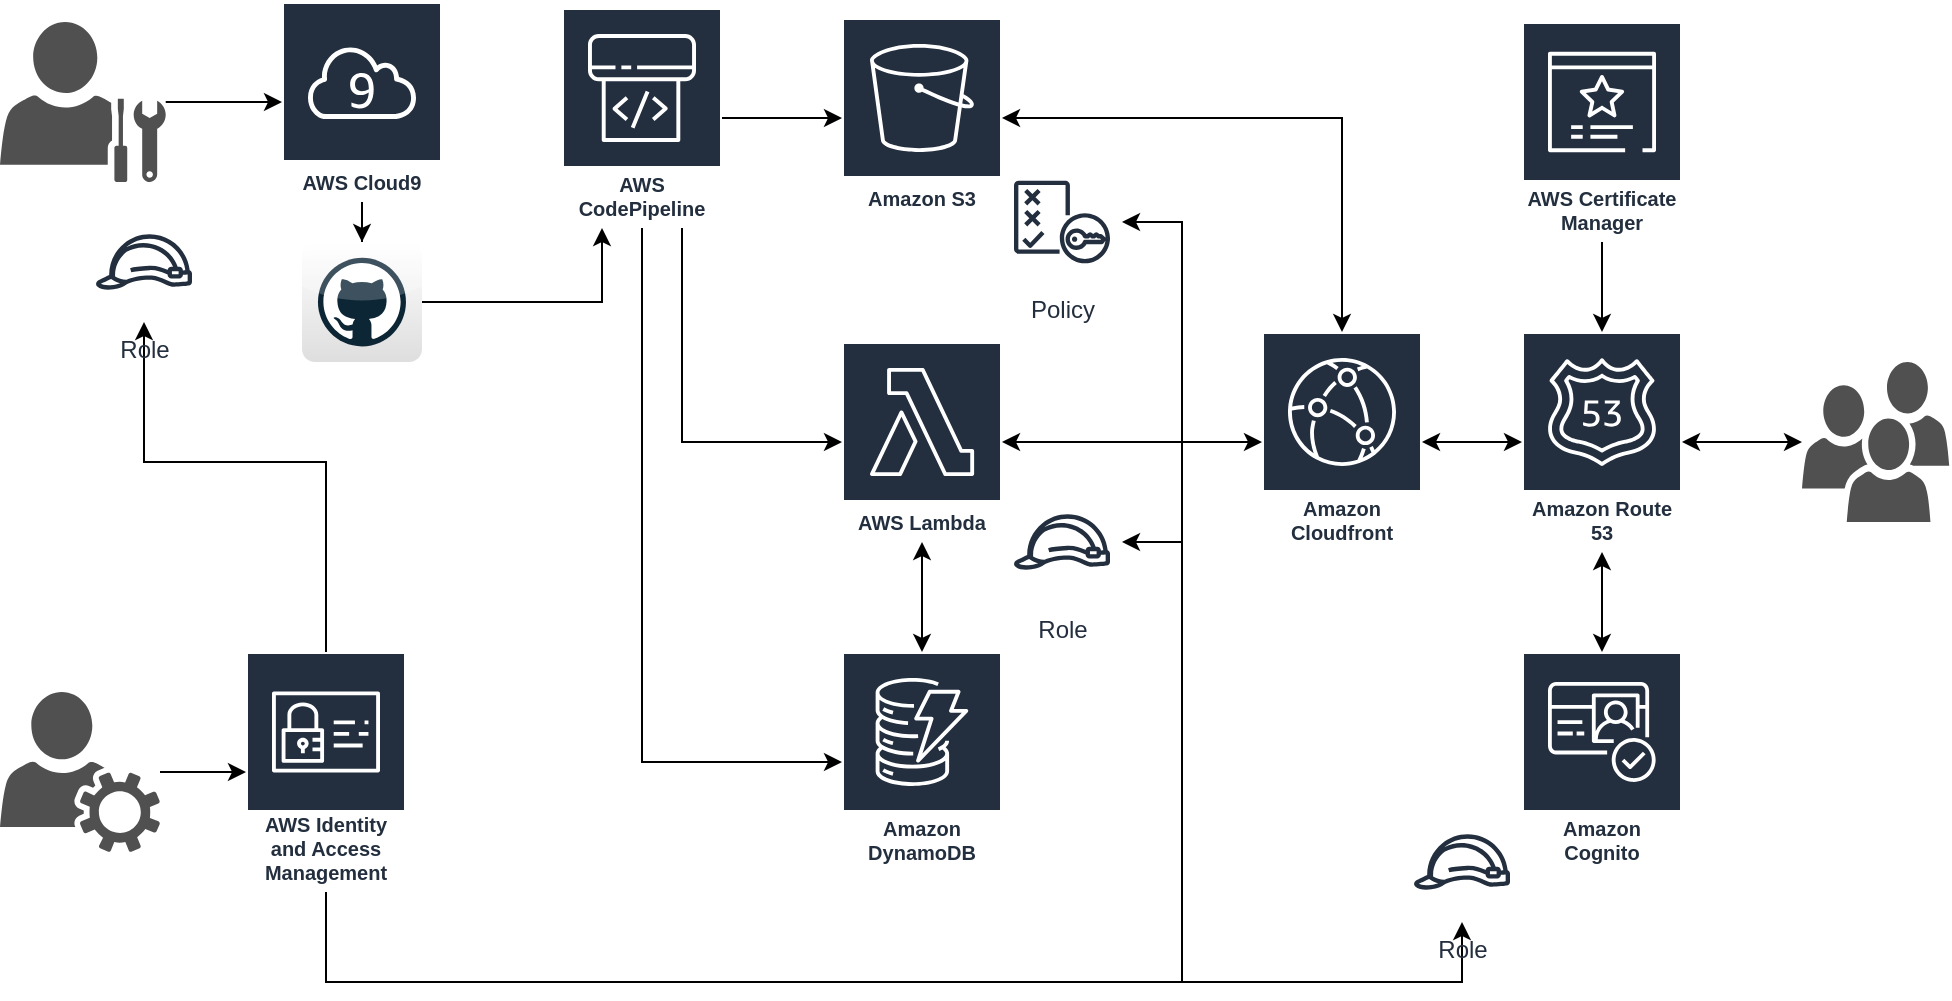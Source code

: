 <mxfile version="28.1.2">
  <diagram name="Page-1" id="yc3h4sEVYcpJaDFJtaXy">
    <mxGraphModel dx="1231" dy="662" grid="1" gridSize="10" guides="1" tooltips="1" connect="1" arrows="1" fold="1" page="1" pageScale="1" pageWidth="850" pageHeight="1100" math="0" shadow="0">
      <root>
        <mxCell id="0" />
        <mxCell id="1" parent="0" />
        <mxCell id="5ifPPL0t6__1BePgSY4V-1" value="Amazon S3" style="sketch=0;outlineConnect=0;fontColor=#232F3E;gradientColor=none;strokeColor=#ffffff;fillColor=#232F3E;dashed=0;verticalLabelPosition=middle;verticalAlign=bottom;align=center;html=1;whiteSpace=wrap;fontSize=10;fontStyle=1;spacing=3;shape=mxgraph.aws4.productIcon;prIcon=mxgraph.aws4.s3;" parent="1" vertex="1">
          <mxGeometry x="440" y="248" width="80" height="100" as="geometry" />
        </mxCell>
        <mxCell id="5ifPPL0t6__1BePgSY4V-2" value="Amazon DynamoDB" style="sketch=0;outlineConnect=0;fontColor=#232F3E;gradientColor=none;strokeColor=#ffffff;fillColor=#232F3E;dashed=0;verticalLabelPosition=middle;verticalAlign=bottom;align=center;html=1;whiteSpace=wrap;fontSize=10;fontStyle=1;spacing=3;shape=mxgraph.aws4.productIcon;prIcon=mxgraph.aws4.dynamodb;" parent="1" vertex="1">
          <mxGeometry x="440" y="565" width="80" height="110" as="geometry" />
        </mxCell>
        <mxCell id="AGn4RHnvOm9lhVKg9Ezl-14" style="edgeStyle=orthogonalEdgeStyle;rounded=0;orthogonalLoop=1;jettySize=auto;html=1;startArrow=classic;startFill=1;" edge="1" parent="1" source="5ifPPL0t6__1BePgSY4V-3" target="5ifPPL0t6__1BePgSY4V-1">
          <mxGeometry relative="1" as="geometry">
            <Array as="points">
              <mxPoint x="690" y="298" />
            </Array>
          </mxGeometry>
        </mxCell>
        <mxCell id="AGn4RHnvOm9lhVKg9Ezl-15" style="edgeStyle=orthogonalEdgeStyle;rounded=0;orthogonalLoop=1;jettySize=auto;html=1;startArrow=classic;startFill=1;" edge="1" parent="1" source="5ifPPL0t6__1BePgSY4V-3" target="5ifPPL0t6__1BePgSY4V-9">
          <mxGeometry relative="1" as="geometry" />
        </mxCell>
        <mxCell id="5ifPPL0t6__1BePgSY4V-3" value="Amazon Cloudfront" style="sketch=0;outlineConnect=0;fontColor=#232F3E;gradientColor=none;strokeColor=#ffffff;fillColor=#232F3E;dashed=0;verticalLabelPosition=middle;verticalAlign=bottom;align=center;html=1;whiteSpace=wrap;fontSize=10;fontStyle=1;spacing=3;shape=mxgraph.aws4.productIcon;prIcon=mxgraph.aws4.cloudfront;" parent="1" vertex="1">
          <mxGeometry x="650" y="405" width="80" height="110" as="geometry" />
        </mxCell>
        <mxCell id="5ifPPL0t6__1BePgSY4V-25" style="edgeStyle=orthogonalEdgeStyle;rounded=0;orthogonalLoop=1;jettySize=auto;html=1;startArrow=classic;startFill=1;" parent="1" source="5ifPPL0t6__1BePgSY4V-4" target="5ifPPL0t6__1BePgSY4V-8" edge="1">
          <mxGeometry relative="1" as="geometry" />
        </mxCell>
        <mxCell id="AGn4RHnvOm9lhVKg9Ezl-13" style="edgeStyle=orthogonalEdgeStyle;rounded=0;orthogonalLoop=1;jettySize=auto;html=1;startArrow=classic;startFill=1;" edge="1" parent="1" source="5ifPPL0t6__1BePgSY4V-4" target="5ifPPL0t6__1BePgSY4V-3">
          <mxGeometry relative="1" as="geometry" />
        </mxCell>
        <mxCell id="5ifPPL0t6__1BePgSY4V-4" value="Amazon Route 53" style="sketch=0;outlineConnect=0;fontColor=#232F3E;gradientColor=none;strokeColor=#ffffff;fillColor=#232F3E;dashed=0;verticalLabelPosition=middle;verticalAlign=bottom;align=center;html=1;whiteSpace=wrap;fontSize=10;fontStyle=1;spacing=3;shape=mxgraph.aws4.productIcon;prIcon=mxgraph.aws4.route_53;" parent="1" vertex="1">
          <mxGeometry x="780" y="405" width="80" height="110" as="geometry" />
        </mxCell>
        <mxCell id="5ifPPL0t6__1BePgSY4V-41" style="edgeStyle=orthogonalEdgeStyle;rounded=0;orthogonalLoop=1;jettySize=auto;html=1;" parent="1" source="5ifPPL0t6__1BePgSY4V-6" target="5ifPPL0t6__1BePgSY4V-34" edge="1">
          <mxGeometry relative="1" as="geometry">
            <Array as="points">
              <mxPoint x="182" y="470" />
              <mxPoint x="91" y="470" />
            </Array>
          </mxGeometry>
        </mxCell>
        <mxCell id="5ifPPL0t6__1BePgSY4V-44" style="edgeStyle=orthogonalEdgeStyle;rounded=0;orthogonalLoop=1;jettySize=auto;html=1;" parent="1" target="5ifPPL0t6__1BePgSY4V-33" edge="1">
          <mxGeometry relative="1" as="geometry">
            <Array as="points">
              <mxPoint x="182" y="730" />
              <mxPoint x="750" y="730" />
            </Array>
            <mxPoint x="182" y="720" as="sourcePoint" />
            <mxPoint x="920" y="735" as="targetPoint" />
          </mxGeometry>
        </mxCell>
        <mxCell id="5ifPPL0t6__1BePgSY4V-49" style="edgeStyle=orthogonalEdgeStyle;rounded=0;orthogonalLoop=1;jettySize=auto;html=1;" parent="1" source="5ifPPL0t6__1BePgSY4V-6" target="5ifPPL0t6__1BePgSY4V-48" edge="1">
          <mxGeometry relative="1" as="geometry">
            <Array as="points">
              <mxPoint x="182" y="730" />
              <mxPoint x="610" y="730" />
              <mxPoint x="610" y="510" />
            </Array>
          </mxGeometry>
        </mxCell>
        <mxCell id="AGn4RHnvOm9lhVKg9Ezl-11" style="edgeStyle=orthogonalEdgeStyle;rounded=0;orthogonalLoop=1;jettySize=auto;html=1;" edge="1" parent="1" source="5ifPPL0t6__1BePgSY4V-6" target="5ifPPL0t6__1BePgSY4V-45">
          <mxGeometry relative="1" as="geometry">
            <Array as="points">
              <mxPoint x="182" y="730" />
              <mxPoint x="610" y="730" />
              <mxPoint x="610" y="350" />
            </Array>
          </mxGeometry>
        </mxCell>
        <mxCell id="5ifPPL0t6__1BePgSY4V-6" value="AWS Identity and Access Management" style="sketch=0;outlineConnect=0;fontColor=#232F3E;gradientColor=none;strokeColor=#ffffff;fillColor=#232F3E;dashed=0;verticalLabelPosition=middle;verticalAlign=bottom;align=center;html=1;whiteSpace=wrap;fontSize=10;fontStyle=1;spacing=3;shape=mxgraph.aws4.productIcon;prIcon=mxgraph.aws4.identity_and_access_management;" parent="1" vertex="1">
          <mxGeometry x="142" y="565" width="80" height="120" as="geometry" />
        </mxCell>
        <mxCell id="AGn4RHnvOm9lhVKg9Ezl-12" style="edgeStyle=orthogonalEdgeStyle;rounded=0;orthogonalLoop=1;jettySize=auto;html=1;" edge="1" parent="1" source="5ifPPL0t6__1BePgSY4V-7" target="5ifPPL0t6__1BePgSY4V-4">
          <mxGeometry relative="1" as="geometry" />
        </mxCell>
        <mxCell id="5ifPPL0t6__1BePgSY4V-7" value="AWS Certificate Manager" style="sketch=0;outlineConnect=0;fontColor=#232F3E;gradientColor=none;strokeColor=#ffffff;fillColor=#232F3E;dashed=0;verticalLabelPosition=middle;verticalAlign=bottom;align=center;html=1;whiteSpace=wrap;fontSize=10;fontStyle=1;spacing=3;shape=mxgraph.aws4.productIcon;prIcon=mxgraph.aws4.certificate_manager_3;" parent="1" vertex="1">
          <mxGeometry x="780" y="250" width="80" height="110" as="geometry" />
        </mxCell>
        <mxCell id="5ifPPL0t6__1BePgSY4V-8" value="Amazon Cognito" style="sketch=0;outlineConnect=0;fontColor=#232F3E;gradientColor=none;strokeColor=#ffffff;fillColor=#232F3E;dashed=0;verticalLabelPosition=middle;verticalAlign=bottom;align=center;html=1;whiteSpace=wrap;fontSize=10;fontStyle=1;spacing=3;shape=mxgraph.aws4.productIcon;prIcon=mxgraph.aws4.cognito;" parent="1" vertex="1">
          <mxGeometry x="780" y="565" width="80" height="110" as="geometry" />
        </mxCell>
        <mxCell id="AGn4RHnvOm9lhVKg9Ezl-17" style="edgeStyle=orthogonalEdgeStyle;rounded=0;orthogonalLoop=1;jettySize=auto;html=1;startArrow=classic;startFill=1;" edge="1" parent="1" source="5ifPPL0t6__1BePgSY4V-9" target="5ifPPL0t6__1BePgSY4V-2">
          <mxGeometry relative="1" as="geometry" />
        </mxCell>
        <mxCell id="5ifPPL0t6__1BePgSY4V-9" value="AWS Lambda" style="sketch=0;outlineConnect=0;fontColor=#232F3E;gradientColor=none;strokeColor=#ffffff;fillColor=#232F3E;dashed=0;verticalLabelPosition=middle;verticalAlign=bottom;align=center;html=1;whiteSpace=wrap;fontSize=10;fontStyle=1;spacing=3;shape=mxgraph.aws4.productIcon;prIcon=mxgraph.aws4.lambda;" parent="1" vertex="1">
          <mxGeometry x="440" y="410" width="80" height="100" as="geometry" />
        </mxCell>
        <mxCell id="AGn4RHnvOm9lhVKg9Ezl-6" style="edgeStyle=orthogonalEdgeStyle;rounded=0;orthogonalLoop=1;jettySize=auto;html=1;" edge="1" parent="1" source="5ifPPL0t6__1BePgSY4V-10" target="5ifPPL0t6__1BePgSY4V-36">
          <mxGeometry relative="1" as="geometry" />
        </mxCell>
        <mxCell id="5ifPPL0t6__1BePgSY4V-10" value="AWS Cloud9" style="sketch=0;outlineConnect=0;fontColor=#232F3E;gradientColor=none;strokeColor=#ffffff;fillColor=#232F3E;dashed=0;verticalLabelPosition=middle;verticalAlign=bottom;align=center;html=1;whiteSpace=wrap;fontSize=10;fontStyle=1;spacing=3;shape=mxgraph.aws4.productIcon;prIcon=mxgraph.aws4.cloud9;" parent="1" vertex="1">
          <mxGeometry x="160" y="240" width="80" height="100" as="geometry" />
        </mxCell>
        <mxCell id="5ifPPL0t6__1BePgSY4V-39" value="" style="edgeStyle=orthogonalEdgeStyle;rounded=0;orthogonalLoop=1;jettySize=auto;html=1;" parent="1" source="5ifPPL0t6__1BePgSY4V-15" target="5ifPPL0t6__1BePgSY4V-10" edge="1">
          <mxGeometry relative="1" as="geometry" />
        </mxCell>
        <mxCell id="5ifPPL0t6__1BePgSY4V-15" value="" style="sketch=0;pointerEvents=1;shadow=0;dashed=0;html=1;strokeColor=none;fillColor=#505050;labelPosition=center;verticalLabelPosition=bottom;verticalAlign=bottom;outlineConnect=0;align=center;shape=mxgraph.office.users.administrator;" parent="1" vertex="1">
          <mxGeometry x="19" y="250" width="82.86" height="80" as="geometry" />
        </mxCell>
        <mxCell id="5ifPPL0t6__1BePgSY4V-38" value="" style="edgeStyle=orthogonalEdgeStyle;rounded=0;orthogonalLoop=1;jettySize=auto;html=1;" parent="1" source="5ifPPL0t6__1BePgSY4V-18" target="5ifPPL0t6__1BePgSY4V-6" edge="1">
          <mxGeometry relative="1" as="geometry" />
        </mxCell>
        <mxCell id="5ifPPL0t6__1BePgSY4V-18" value="" style="sketch=0;pointerEvents=1;shadow=0;dashed=0;html=1;strokeColor=none;fillColor=#505050;labelPosition=center;verticalLabelPosition=bottom;verticalAlign=top;outlineConnect=0;align=center;shape=mxgraph.office.services.user_services;" parent="1" vertex="1">
          <mxGeometry x="19" y="585" width="80" height="80" as="geometry" />
        </mxCell>
        <mxCell id="AGn4RHnvOm9lhVKg9Ezl-16" style="edgeStyle=orthogonalEdgeStyle;rounded=0;orthogonalLoop=1;jettySize=auto;html=1;startArrow=classic;startFill=1;" edge="1" parent="1" source="5ifPPL0t6__1BePgSY4V-19" target="5ifPPL0t6__1BePgSY4V-4">
          <mxGeometry relative="1" as="geometry" />
        </mxCell>
        <mxCell id="5ifPPL0t6__1BePgSY4V-19" value="" style="sketch=0;pointerEvents=1;shadow=0;dashed=0;html=1;strokeColor=none;fillColor=#505050;labelPosition=center;verticalLabelPosition=bottom;verticalAlign=top;outlineConnect=0;align=center;shape=mxgraph.office.users.users;" parent="1" vertex="1">
          <mxGeometry x="920" y="420" width="73.6" height="80" as="geometry" />
        </mxCell>
        <mxCell id="5ifPPL0t6__1BePgSY4V-33" value="Role" style="sketch=0;outlineConnect=0;fontColor=#232F3E;gradientColor=none;strokeColor=#232F3E;fillColor=#ffffff;dashed=0;verticalLabelPosition=bottom;verticalAlign=top;align=center;html=1;fontSize=12;fontStyle=0;aspect=fixed;shape=mxgraph.aws4.resourceIcon;resIcon=mxgraph.aws4.role;" parent="1" vertex="1">
          <mxGeometry x="720" y="640" width="60" height="60" as="geometry" />
        </mxCell>
        <mxCell id="5ifPPL0t6__1BePgSY4V-34" value="Role" style="sketch=0;outlineConnect=0;fontColor=#232F3E;gradientColor=none;strokeColor=#232F3E;fillColor=#ffffff;dashed=0;verticalLabelPosition=bottom;verticalAlign=top;align=center;html=1;fontSize=12;fontStyle=0;aspect=fixed;shape=mxgraph.aws4.resourceIcon;resIcon=mxgraph.aws4.role;" parent="1" vertex="1">
          <mxGeometry x="61" y="340" width="60" height="60" as="geometry" />
        </mxCell>
        <mxCell id="AGn4RHnvOm9lhVKg9Ezl-7" style="edgeStyle=orthogonalEdgeStyle;rounded=0;orthogonalLoop=1;jettySize=auto;html=1;" edge="1" parent="1" source="5ifPPL0t6__1BePgSY4V-36" target="AGn4RHnvOm9lhVKg9Ezl-1">
          <mxGeometry relative="1" as="geometry">
            <Array as="points">
              <mxPoint x="320" y="390" />
            </Array>
          </mxGeometry>
        </mxCell>
        <mxCell id="5ifPPL0t6__1BePgSY4V-36" value="" style="dashed=0;outlineConnect=0;html=1;align=center;labelPosition=center;verticalLabelPosition=bottom;verticalAlign=top;shape=mxgraph.webicons.github;gradientColor=#DFDEDE" parent="1" vertex="1">
          <mxGeometry x="170" y="360" width="60" height="60" as="geometry" />
        </mxCell>
        <mxCell id="5ifPPL0t6__1BePgSY4V-45" value="Policy" style="sketch=0;outlineConnect=0;fontColor=#232F3E;gradientColor=none;strokeColor=#232F3E;fillColor=#ffffff;dashed=0;verticalLabelPosition=bottom;verticalAlign=top;align=center;html=1;fontSize=12;fontStyle=0;aspect=fixed;shape=mxgraph.aws4.resourceIcon;resIcon=mxgraph.aws4.policy;" parent="1" vertex="1">
          <mxGeometry x="520" y="320" width="60" height="60" as="geometry" />
        </mxCell>
        <mxCell id="5ifPPL0t6__1BePgSY4V-48" value="Role" style="sketch=0;outlineConnect=0;fontColor=#232F3E;gradientColor=none;strokeColor=#232F3E;fillColor=#ffffff;dashed=0;verticalLabelPosition=bottom;verticalAlign=top;align=center;html=1;fontSize=12;fontStyle=0;aspect=fixed;shape=mxgraph.aws4.resourceIcon;resIcon=mxgraph.aws4.role;" parent="1" vertex="1">
          <mxGeometry x="520" y="480" width="60" height="60" as="geometry" />
        </mxCell>
        <mxCell id="AGn4RHnvOm9lhVKg9Ezl-8" style="edgeStyle=orthogonalEdgeStyle;rounded=0;orthogonalLoop=1;jettySize=auto;html=1;" edge="1" parent="1" source="AGn4RHnvOm9lhVKg9Ezl-1" target="5ifPPL0t6__1BePgSY4V-1">
          <mxGeometry relative="1" as="geometry" />
        </mxCell>
        <mxCell id="AGn4RHnvOm9lhVKg9Ezl-9" style="edgeStyle=orthogonalEdgeStyle;rounded=0;orthogonalLoop=1;jettySize=auto;html=1;" edge="1" parent="1" source="AGn4RHnvOm9lhVKg9Ezl-1" target="5ifPPL0t6__1BePgSY4V-9">
          <mxGeometry relative="1" as="geometry">
            <Array as="points">
              <mxPoint x="360" y="460" />
            </Array>
          </mxGeometry>
        </mxCell>
        <mxCell id="AGn4RHnvOm9lhVKg9Ezl-10" style="edgeStyle=orthogonalEdgeStyle;rounded=0;orthogonalLoop=1;jettySize=auto;html=1;" edge="1" parent="1" source="AGn4RHnvOm9lhVKg9Ezl-1" target="5ifPPL0t6__1BePgSY4V-2">
          <mxGeometry relative="1" as="geometry">
            <Array as="points">
              <mxPoint x="340" y="620" />
            </Array>
          </mxGeometry>
        </mxCell>
        <mxCell id="AGn4RHnvOm9lhVKg9Ezl-1" value="AWS CodePipeline" style="sketch=0;outlineConnect=0;fontColor=#232F3E;gradientColor=none;strokeColor=#ffffff;fillColor=#232F3E;dashed=0;verticalLabelPosition=middle;verticalAlign=bottom;align=center;html=1;whiteSpace=wrap;fontSize=10;fontStyle=1;spacing=3;shape=mxgraph.aws4.productIcon;prIcon=mxgraph.aws4.codepipeline;" vertex="1" parent="1">
          <mxGeometry x="300" y="243" width="80" height="110" as="geometry" />
        </mxCell>
      </root>
    </mxGraphModel>
  </diagram>
</mxfile>
